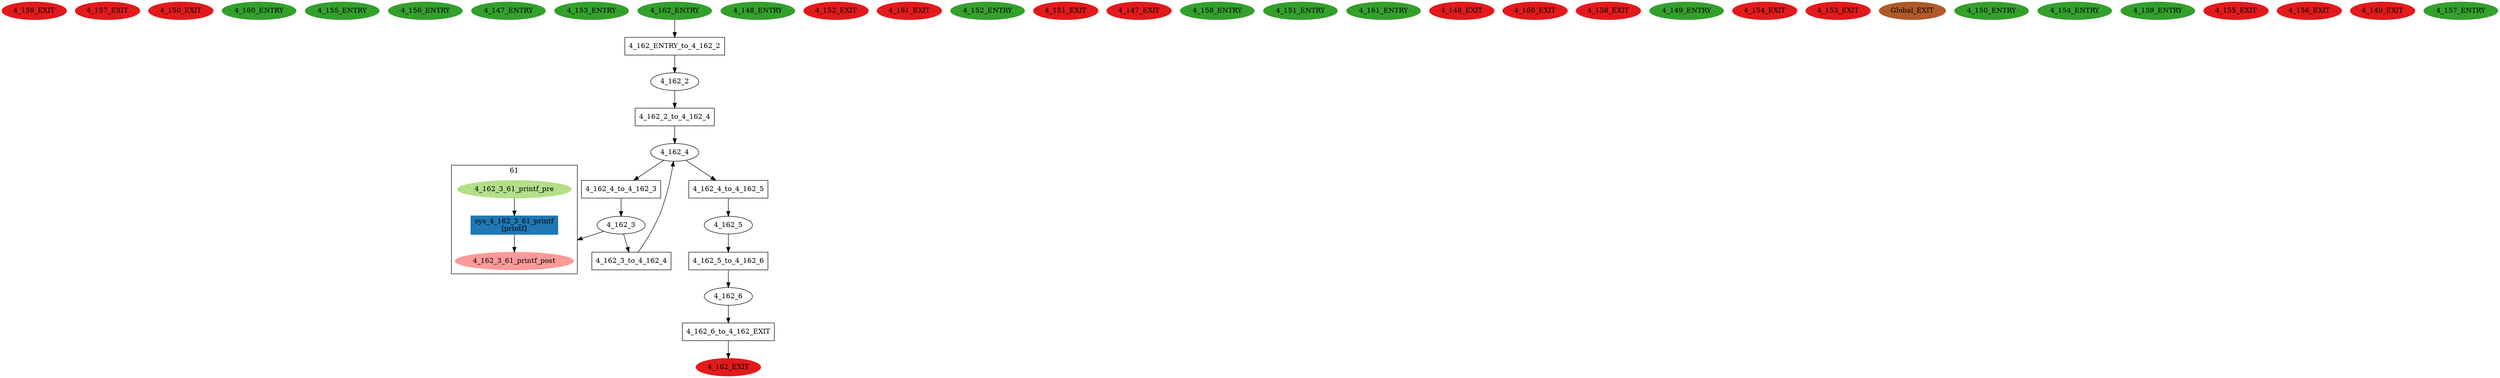 digraph model { 
compound=true; 
node  [style="filled", colorscheme="paired12"];  "4_159_EXIT" [shape=ellipse, color=6, style=filled];
  "4_157_EXIT" [shape=ellipse, color=6, style=filled];
  "4_150_EXIT" [shape=ellipse, color=6, style=filled];
  "4_160_ENTRY" [shape=ellipse, color=4, style=filled];
  "4_155_ENTRY" [shape=ellipse, color=4, style=filled];
  "4_156_ENTRY" [shape=ellipse, color=4, style=filled];
  "4_147_ENTRY" [shape=ellipse, color=4, style=filled];
  "4_153_ENTRY" [shape=ellipse, color=4, style=filled];
  "4_162_2" [shape=ellipse, style=""];
  "4_162_3" [shape=ellipse, style=""];
subgraph "cluster_4_162_3_61" { 
label="61"  "4_162_3_61_printf_post" [shape=ellipse, style=""];
  "4_162_3_61_printf_pre" [shape=ellipse, style=""];
  "sys_4_162_3_61_printf" [shape=box, style=""];
  "sys_4_162_3_61_printf" [color=2, style=filled];
  "sys_4_162_3_61_printf" [label="sys_4_162_3_61_printf\n[printf]"];
  "4_162_3_61_printf_pre" -> "sys_4_162_3_61_printf" [label="", arrowhead="normal"];
  "sys_4_162_3_61_printf" -> "4_162_3_61_printf_post" [label="", arrowhead="normal"];
}
  "4_162_3" -> "4_162_3_61_printf_post" [lhead="cluster_4_162_3_61"];
  "4_162_3_61_printf_pre" [color=3, style=filled];
  "4_162_3_61_printf_post" [color=5, style=filled];
  "4_162_4" [shape=ellipse, style=""];
  "4_148_ENTRY" [shape=ellipse, color=4, style=filled];
  "4_152_EXIT" [shape=ellipse, color=6, style=filled];
  "4_161_EXIT" [shape=ellipse, color=6, style=filled];
  "4_152_ENTRY" [shape=ellipse, color=4, style=filled];
  "4_162_5" [shape=ellipse, style=""];
  "4_151_EXIT" [shape=ellipse, color=6, style=filled];
  "4_162_6" [shape=ellipse, style=""];
  "4_147_EXIT" [shape=ellipse, color=6, style=filled];
  "4_158_ENTRY" [shape=ellipse, color=4, style=filled];
  "4_162_EXIT" [shape=ellipse, color=6, style=filled];
  "4_151_ENTRY" [shape=ellipse, color=4, style=filled];
  "4_161_ENTRY" [shape=ellipse, color=4, style=filled];
  "4_148_EXIT" [shape=ellipse, color=6, style=filled];
  "4_160_EXIT" [shape=ellipse, color=6, style=filled];
  "4_158_EXIT" [shape=ellipse, color=6, style=filled];
  "4_149_ENTRY" [shape=ellipse, color=4, style=filled];
  "4_162_ENTRY" [shape=ellipse, color=4, style=filled];
  "4_154_EXIT" [shape=ellipse, color=6, style=filled];
  "4_153_EXIT" [shape=ellipse, color=6, style=filled];
  "Global_EXIT" [shape=ellipse, color=12, style=filled];
  "4_150_ENTRY" [shape=ellipse, color=4, style=filled];
  "4_154_ENTRY" [shape=ellipse, color=4, style=filled];
  "4_159_ENTRY" [shape=ellipse, color=4, style=filled];
  "4_155_EXIT" [shape=ellipse, color=6, style=filled];
  "4_156_EXIT" [shape=ellipse, color=6, style=filled];
  "4_149_EXIT" [shape=ellipse, color=6, style=filled];
  "4_157_ENTRY" [shape=ellipse, color=4, style=filled];
  "4_162_ENTRY_to_4_162_2" [shape=box, style=""];
  "4_162_ENTRY_to_4_162_2" [label="4_162_ENTRY_to_4_162_2\n"];
  "4_162_6_to_4_162_EXIT" [shape=box, style=""];
  "4_162_6_to_4_162_EXIT" [label="4_162_6_to_4_162_EXIT\n"];
  "4_162_4_to_4_162_3" [shape=box, style=""];
  "4_162_4_to_4_162_3" [label="4_162_4_to_4_162_3\n"];
  "4_162_5_to_4_162_6" [shape=box, style=""];
  "4_162_5_to_4_162_6" [label="4_162_5_to_4_162_6\n"];
  "4_162_2_to_4_162_4" [shape=box, style=""];
  "4_162_2_to_4_162_4" [label="4_162_2_to_4_162_4\n"];
  "4_162_3_to_4_162_4" [shape=box, style=""];
  "4_162_3_to_4_162_4" [label="4_162_3_to_4_162_4\n"];
  "4_162_4_to_4_162_5" [shape=box, style=""];
  "4_162_4_to_4_162_5" [label="4_162_4_to_4_162_5\n"];
  "4_162_5_to_4_162_6" -> "4_162_6" [label="", arrowhead="normal"];
  "4_162_3_to_4_162_4" -> "4_162_4" [label="", arrowhead="normal"];
  "4_162_4_to_4_162_3" -> "4_162_3" [label="", arrowhead="normal"];
  "4_162_3" -> "4_162_3_to_4_162_4" [label="", arrowhead="normal"];
  "4_162_2" -> "4_162_2_to_4_162_4" [label="", arrowhead="normal"];
  "4_162_ENTRY_to_4_162_2" -> "4_162_2" [label="", arrowhead="normal"];
  "4_162_6" -> "4_162_6_to_4_162_EXIT" [label="", arrowhead="normal"];
  "4_162_ENTRY" -> "4_162_ENTRY_to_4_162_2" [label="", arrowhead="normal"];
  "4_162_4" -> "4_162_4_to_4_162_3" [label="", arrowhead="normal"];
  "4_162_4_to_4_162_5" -> "4_162_5" [label="", arrowhead="normal"];
  "4_162_2_to_4_162_4" -> "4_162_4" [label="", arrowhead="normal"];
  "4_162_4" -> "4_162_4_to_4_162_5" [label="", arrowhead="normal"];
  "4_162_6_to_4_162_EXIT" -> "4_162_EXIT" [label="", arrowhead="normal"];
  "4_162_5" -> "4_162_5_to_4_162_6" [label="", arrowhead="normal"];
}
